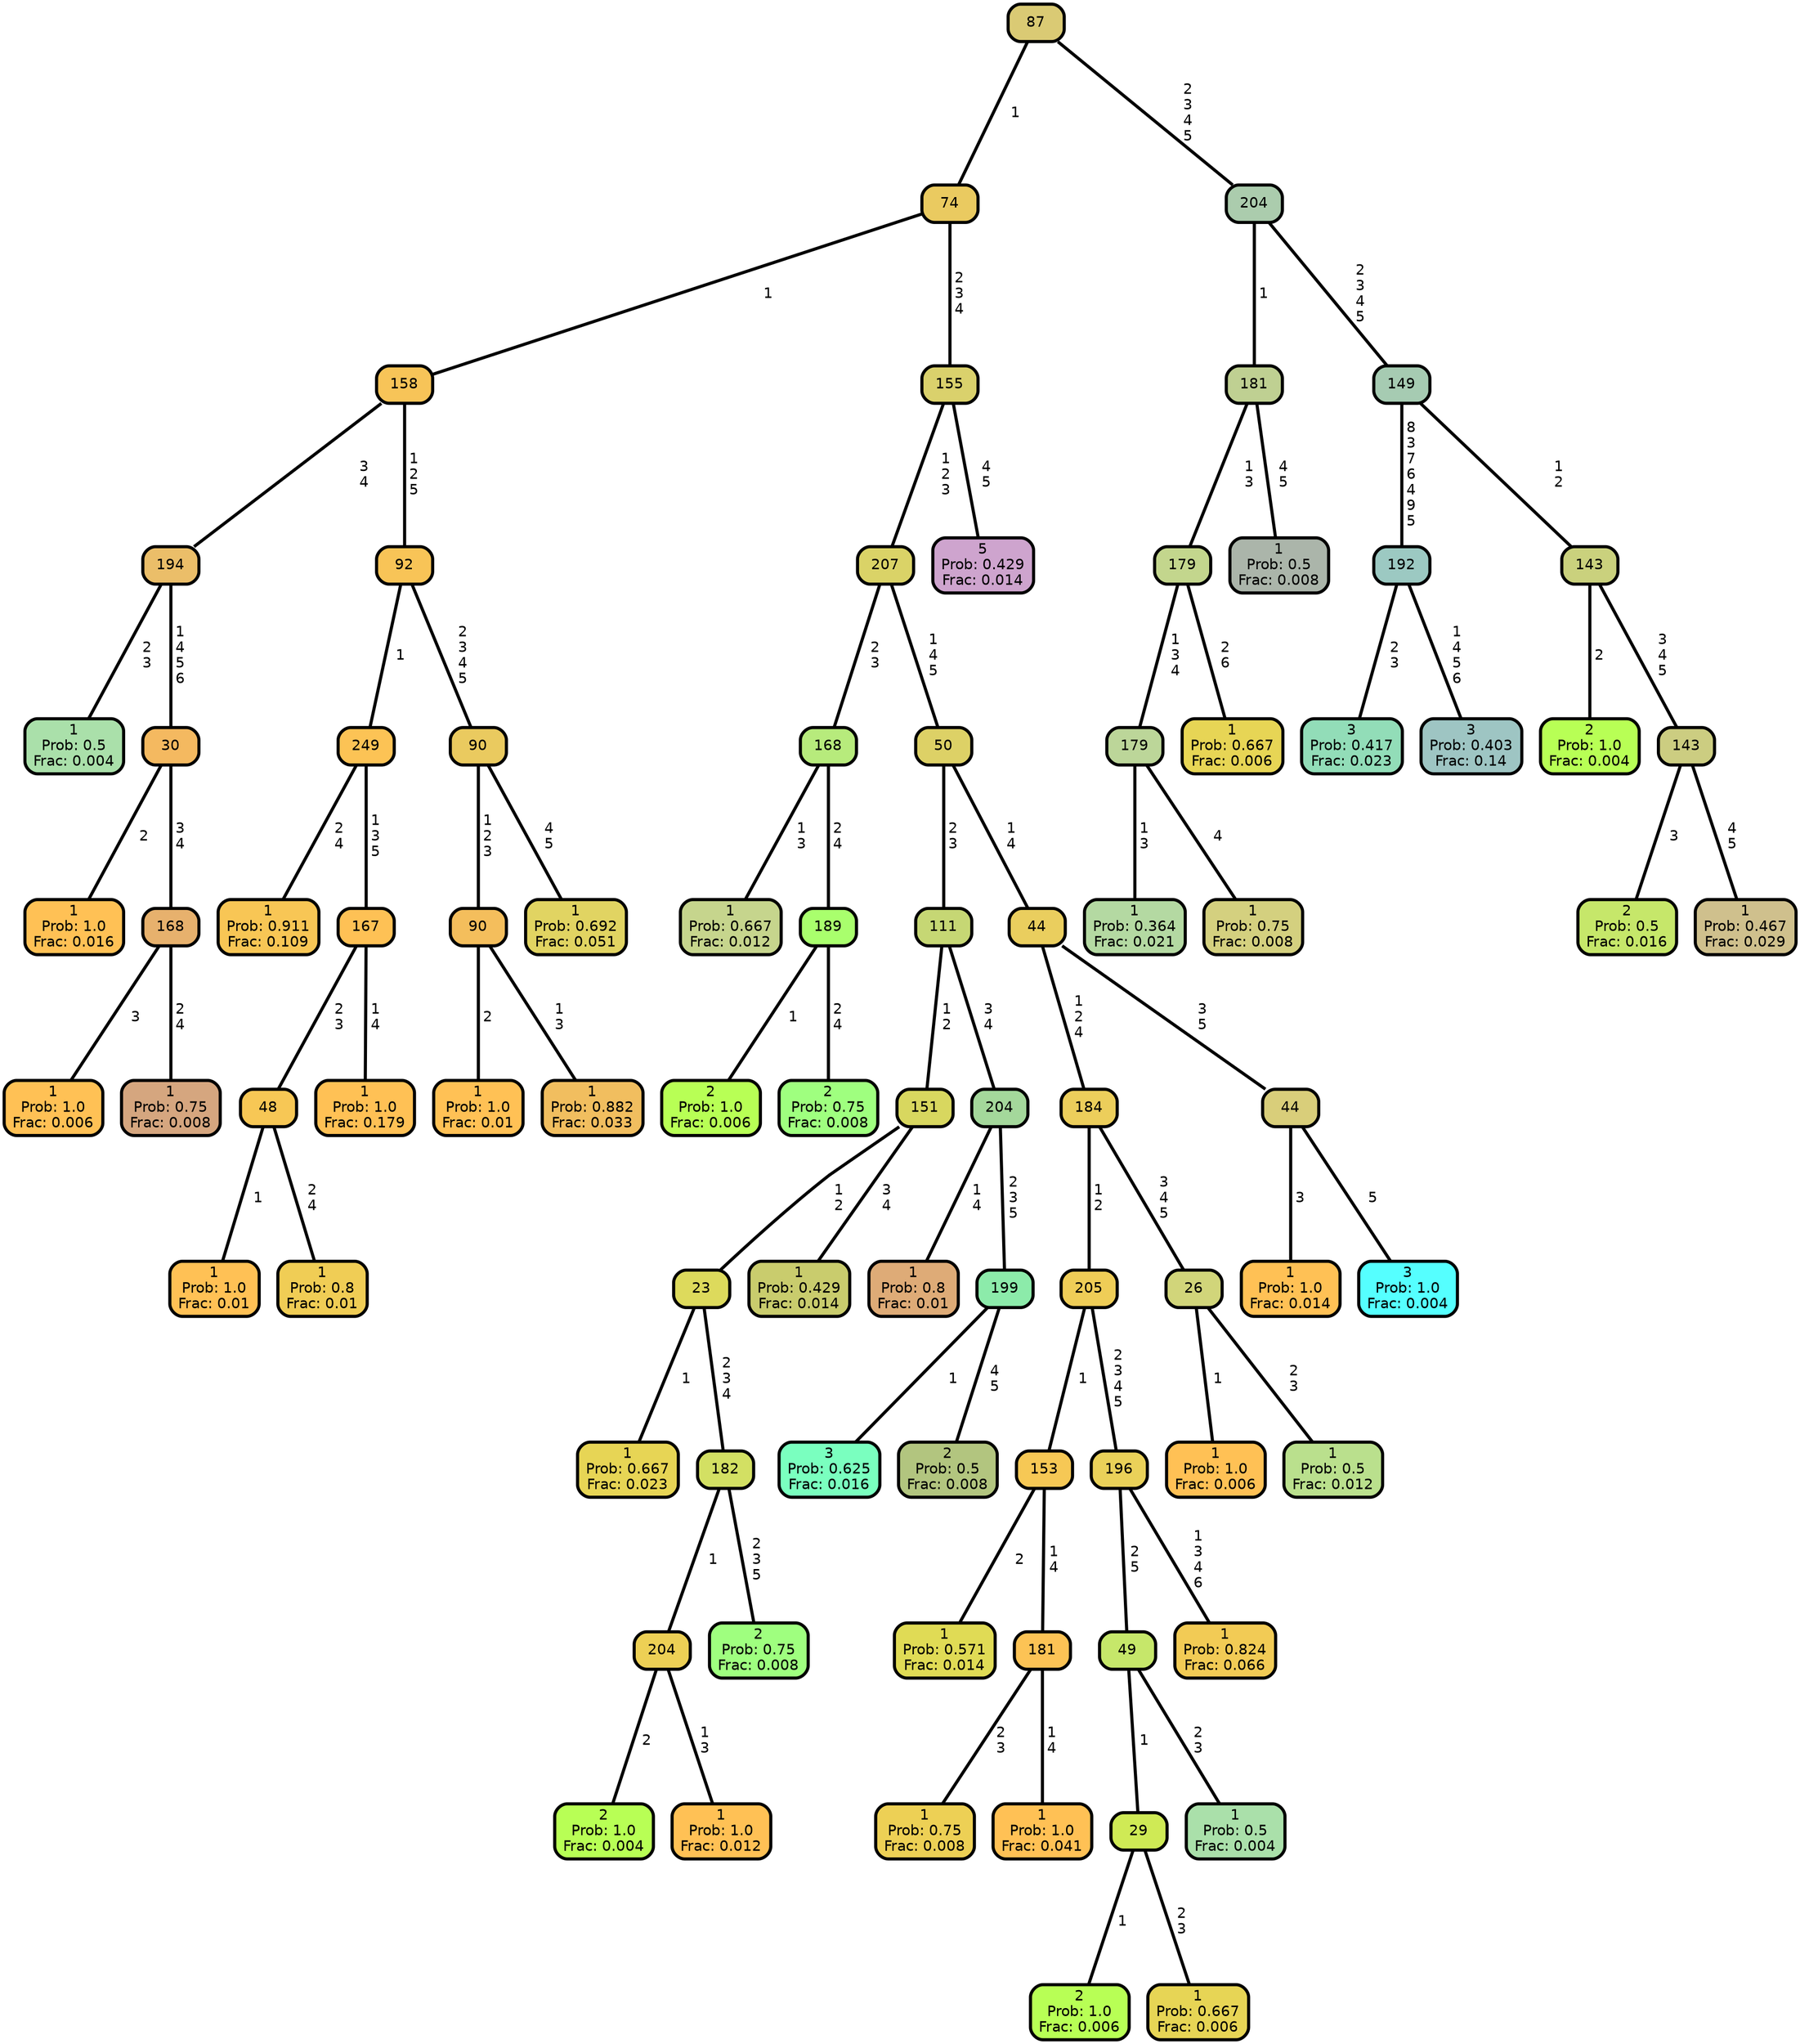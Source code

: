 graph Tree {
node [shape=box, style="filled, rounded",color="black",penwidth="3",fontcolor="black",                 fontname=helvetica] ;
graph [ranksep="0 equally", splines=straight,                 bgcolor=transparent, dpi=200] ;
edge [fontname=helvetica, color=black] ;
0 [label="1
Prob: 0.5
Frac: 0.004", fillcolor="#aae0aa"] ;
1 [label="194", fillcolor="#ebbe69"] ;
2 [label="1
Prob: 1.0
Frac: 0.016", fillcolor="#ffc155"] ;
3 [label="30", fillcolor="#f4b960"] ;
4 [label="1
Prob: 1.0
Frac: 0.006", fillcolor="#ffc155"] ;
5 [label="168", fillcolor="#e7b16d"] ;
6 [label="1
Prob: 0.75
Frac: 0.008", fillcolor="#d5a67f"] ;
7 [label="158", fillcolor="#f7c458"] ;
8 [label="1
Prob: 0.911
Frac: 0.109", fillcolor="#f8c655"] ;
9 [label="249", fillcolor="#fcc355"] ;
10 [label="1
Prob: 1.0
Frac: 0.01", fillcolor="#ffc155"] ;
11 [label="48", fillcolor="#f7c755"] ;
12 [label="1
Prob: 0.8
Frac: 0.01", fillcolor="#f0cd55"] ;
13 [label="167", fillcolor="#fec155"] ;
14 [label="1
Prob: 1.0
Frac: 0.179", fillcolor="#ffc155"] ;
15 [label="92", fillcolor="#f8c457"] ;
16 [label="1
Prob: 1.0
Frac: 0.01", fillcolor="#ffc155"] ;
17 [label="90", fillcolor="#f4be5c"] ;
18 [label="1
Prob: 0.882
Frac: 0.033", fillcolor="#f1be5f"] ;
19 [label="90", fillcolor="#eaca5f"] ;
20 [label="1
Prob: 0.692
Frac: 0.051", fillcolor="#e1d462"] ;
21 [label="74", fillcolor="#eaca60"] ;
22 [label="1
Prob: 0.667
Frac: 0.012", fillcolor="#c6d58d"] ;
23 [label="168", fillcolor="#b7eb7c"] ;
24 [label="2
Prob: 1.0
Frac: 0.006", fillcolor="#b8ff55"] ;
25 [label="189", fillcolor="#a9ff6d"] ;
26 [label="2
Prob: 0.75
Frac: 0.008", fillcolor="#9fff7f"] ;
27 [label="207", fillcolor="#dad367"] ;
28 [label="1
Prob: 0.667
Frac: 0.023", fillcolor="#e7d555"] ;
29 [label="23", fillcolor="#ddda5c"] ;
30 [label="2
Prob: 1.0
Frac: 0.004", fillcolor="#b8ff55"] ;
31 [label="204", fillcolor="#edd055"] ;
32 [label="1
Prob: 1.0
Frac: 0.012", fillcolor="#ffc155"] ;
33 [label="182", fillcolor="#d3e063"] ;
34 [label="2
Prob: 0.75
Frac: 0.008", fillcolor="#9fff7f"] ;
35 [label="151", fillcolor="#d8d75f"] ;
36 [label="1
Prob: 0.429
Frac: 0.014", fillcolor="#c9cc6d"] ;
37 [label="111", fillcolor="#c6d774"] ;
38 [label="1
Prob: 0.8
Frac: 0.01", fillcolor="#deab77"] ;
39 [label="204", fillcolor="#a4d89b"] ;
40 [label="3
Prob: 0.625
Frac: 0.016", fillcolor="#7affbf"] ;
41 [label="199", fillcolor="#8cebaa"] ;
42 [label="2
Prob: 0.5
Frac: 0.008", fillcolor="#b2c57f"] ;
43 [label="50", fillcolor="#ddd166"] ;
44 [label="1
Prob: 0.571
Frac: 0.014", fillcolor="#e0db55"] ;
45 [label="153", fillcolor="#f6c855"] ;
46 [label="1
Prob: 0.75
Frac: 0.008", fillcolor="#edd055"] ;
47 [label="181", fillcolor="#fcc355"] ;
48 [label="1
Prob: 1.0
Frac: 0.041", fillcolor="#ffc155"] ;
49 [label="205", fillcolor="#efcd57"] ;
50 [label="2
Prob: 1.0
Frac: 0.006", fillcolor="#b8ff55"] ;
51 [label="29", fillcolor="#cfea55"] ;
52 [label="1
Prob: 0.667
Frac: 0.006", fillcolor="#e7d555"] ;
53 [label="49", fillcolor="#c6e76a"] ;
54 [label="1
Prob: 0.5
Frac: 0.004", fillcolor="#aae0aa"] ;
55 [label="196", fillcolor="#ead159"] ;
56 [label="1
Prob: 0.824
Frac: 0.066", fillcolor="#f2cb55"] ;
57 [label="184", fillcolor="#ecce5b"] ;
58 [label="1
Prob: 1.0
Frac: 0.006", fillcolor="#ffc155"] ;
59 [label="26", fillcolor="#d1d57a"] ;
60 [label="1
Prob: 0.5
Frac: 0.012", fillcolor="#bae08d"] ;
61 [label="44", fillcolor="#eace5e"] ;
62 [label="1
Prob: 1.0
Frac: 0.014", fillcolor="#ffc155"] ;
63 [label="44", fillcolor="#d9ce7a"] ;
64 [label="3
Prob: 1.0
Frac: 0.004", fillcolor="#55ffff"] ;
65 [label="155", fillcolor="#dad16c"] ;
66 [label="5
Prob: 0.429
Frac: 0.014", fillcolor="#cea4ce"] ;
67 [label="87", fillcolor="#daca74"] ;
68 [label="1
Prob: 0.364
Frac: 0.021", fillcolor="#b4d9a2"] ;
69 [label="179", fillcolor="#bcd699"] ;
70 [label="1
Prob: 0.75
Frac: 0.008", fillcolor="#d4d07f"] ;
71 [label="179", fillcolor="#c3d68d"] ;
72 [label="1
Prob: 0.667
Frac: 0.006", fillcolor="#e7d555"] ;
73 [label="181", fillcolor="#bfd092"] ;
74 [label="1
Prob: 0.5
Frac: 0.008", fillcolor="#abb5aa"] ;
75 [label="204", fillcolor="#abccad"] ;
76 [label="3
Prob: 0.417
Frac: 0.023", fillcolor="#92ddb8"] ;
77 [label="192", fillcolor="#9cc9c2"] ;
78 [label="3
Prob: 0.403
Frac: 0.14", fillcolor="#9ec5c3"] ;
79 [label="149", fillcolor="#a6cbb2"] ;
80 [label="2
Prob: 1.0
Frac: 0.004", fillcolor="#b8ff55"] ;
81 [label="143", fillcolor="#cad17d"] ;
82 [label="2
Prob: 0.5
Frac: 0.016", fillcolor="#c6e76a"] ;
83 [label="143", fillcolor="#cccd81"] ;
84 [label="1
Prob: 0.467
Frac: 0.029", fillcolor="#cfc08d"] ;
1 -- 0 [label=" 2\n 3",penwidth=3] ;
1 -- 3 [label=" 1\n 4\n 5\n 6",penwidth=3] ;
3 -- 2 [label=" 2",penwidth=3] ;
3 -- 5 [label=" 3\n 4",penwidth=3] ;
5 -- 4 [label=" 3",penwidth=3] ;
5 -- 6 [label=" 2\n 4",penwidth=3] ;
7 -- 1 [label=" 3\n 4",penwidth=3] ;
7 -- 15 [label=" 1\n 2\n 5",penwidth=3] ;
9 -- 8 [label=" 2\n 4",penwidth=3] ;
9 -- 13 [label=" 1\n 3\n 5",penwidth=3] ;
11 -- 10 [label=" 1",penwidth=3] ;
11 -- 12 [label=" 2\n 4",penwidth=3] ;
13 -- 11 [label=" 2\n 3",penwidth=3] ;
13 -- 14 [label=" 1\n 4",penwidth=3] ;
15 -- 9 [label=" 1",penwidth=3] ;
15 -- 19 [label=" 2\n 3\n 4\n 5",penwidth=3] ;
17 -- 16 [label=" 2",penwidth=3] ;
17 -- 18 [label=" 1\n 3",penwidth=3] ;
19 -- 17 [label=" 1\n 2\n 3",penwidth=3] ;
19 -- 20 [label=" 4\n 5",penwidth=3] ;
21 -- 7 [label=" 1",penwidth=3] ;
21 -- 65 [label=" 2\n 3\n 4",penwidth=3] ;
23 -- 22 [label=" 1\n 3",penwidth=3] ;
23 -- 25 [label=" 2\n 4",penwidth=3] ;
25 -- 24 [label=" 1",penwidth=3] ;
25 -- 26 [label=" 2\n 4",penwidth=3] ;
27 -- 23 [label=" 2\n 3",penwidth=3] ;
27 -- 43 [label=" 1\n 4\n 5",penwidth=3] ;
29 -- 28 [label=" 1",penwidth=3] ;
29 -- 33 [label=" 2\n 3\n 4",penwidth=3] ;
31 -- 30 [label=" 2",penwidth=3] ;
31 -- 32 [label=" 1\n 3",penwidth=3] ;
33 -- 31 [label=" 1",penwidth=3] ;
33 -- 34 [label=" 2\n 3\n 5",penwidth=3] ;
35 -- 29 [label=" 1\n 2",penwidth=3] ;
35 -- 36 [label=" 3\n 4",penwidth=3] ;
37 -- 35 [label=" 1\n 2",penwidth=3] ;
37 -- 39 [label=" 3\n 4",penwidth=3] ;
39 -- 38 [label=" 1\n 4",penwidth=3] ;
39 -- 41 [label=" 2\n 3\n 5",penwidth=3] ;
41 -- 40 [label=" 1",penwidth=3] ;
41 -- 42 [label=" 4\n 5",penwidth=3] ;
43 -- 37 [label=" 2\n 3",penwidth=3] ;
43 -- 61 [label=" 1\n 4",penwidth=3] ;
45 -- 44 [label=" 2",penwidth=3] ;
45 -- 47 [label=" 1\n 4",penwidth=3] ;
47 -- 46 [label=" 2\n 3",penwidth=3] ;
47 -- 48 [label=" 1\n 4",penwidth=3] ;
49 -- 45 [label=" 1",penwidth=3] ;
49 -- 55 [label=" 2\n 3\n 4\n 5",penwidth=3] ;
51 -- 50 [label=" 1",penwidth=3] ;
51 -- 52 [label=" 2\n 3",penwidth=3] ;
53 -- 51 [label=" 1",penwidth=3] ;
53 -- 54 [label=" 2\n 3",penwidth=3] ;
55 -- 53 [label=" 2\n 5",penwidth=3] ;
55 -- 56 [label=" 1\n 3\n 4\n 6",penwidth=3] ;
57 -- 49 [label=" 1\n 2",penwidth=3] ;
57 -- 59 [label=" 3\n 4\n 5",penwidth=3] ;
59 -- 58 [label=" 1",penwidth=3] ;
59 -- 60 [label=" 2\n 3",penwidth=3] ;
61 -- 57 [label=" 1\n 2\n 4",penwidth=3] ;
61 -- 63 [label=" 3\n 5",penwidth=3] ;
63 -- 62 [label=" 3",penwidth=3] ;
63 -- 64 [label=" 5",penwidth=3] ;
65 -- 27 [label=" 1\n 2\n 3",penwidth=3] ;
65 -- 66 [label=" 4\n 5",penwidth=3] ;
67 -- 21 [label=" 1",penwidth=3] ;
67 -- 75 [label=" 2\n 3\n 4\n 5",penwidth=3] ;
69 -- 68 [label=" 1\n 3",penwidth=3] ;
69 -- 70 [label=" 4",penwidth=3] ;
71 -- 69 [label=" 1\n 3\n 4",penwidth=3] ;
71 -- 72 [label=" 2\n 6",penwidth=3] ;
73 -- 71 [label=" 1\n 3",penwidth=3] ;
73 -- 74 [label=" 4\n 5",penwidth=3] ;
75 -- 73 [label=" 1",penwidth=3] ;
75 -- 79 [label=" 2\n 3\n 4\n 5",penwidth=3] ;
77 -- 76 [label=" 2\n 3",penwidth=3] ;
77 -- 78 [label=" 1\n 4\n 5\n 6",penwidth=3] ;
79 -- 77 [label=" 8\n 3\n 7\n 6\n 4\n 9\n 5",penwidth=3] ;
79 -- 81 [label=" 1\n 2",penwidth=3] ;
81 -- 80 [label=" 2",penwidth=3] ;
81 -- 83 [label=" 3\n 4\n 5",penwidth=3] ;
83 -- 82 [label=" 3",penwidth=3] ;
83 -- 84 [label=" 4\n 5",penwidth=3] ;
{rank = same;}}